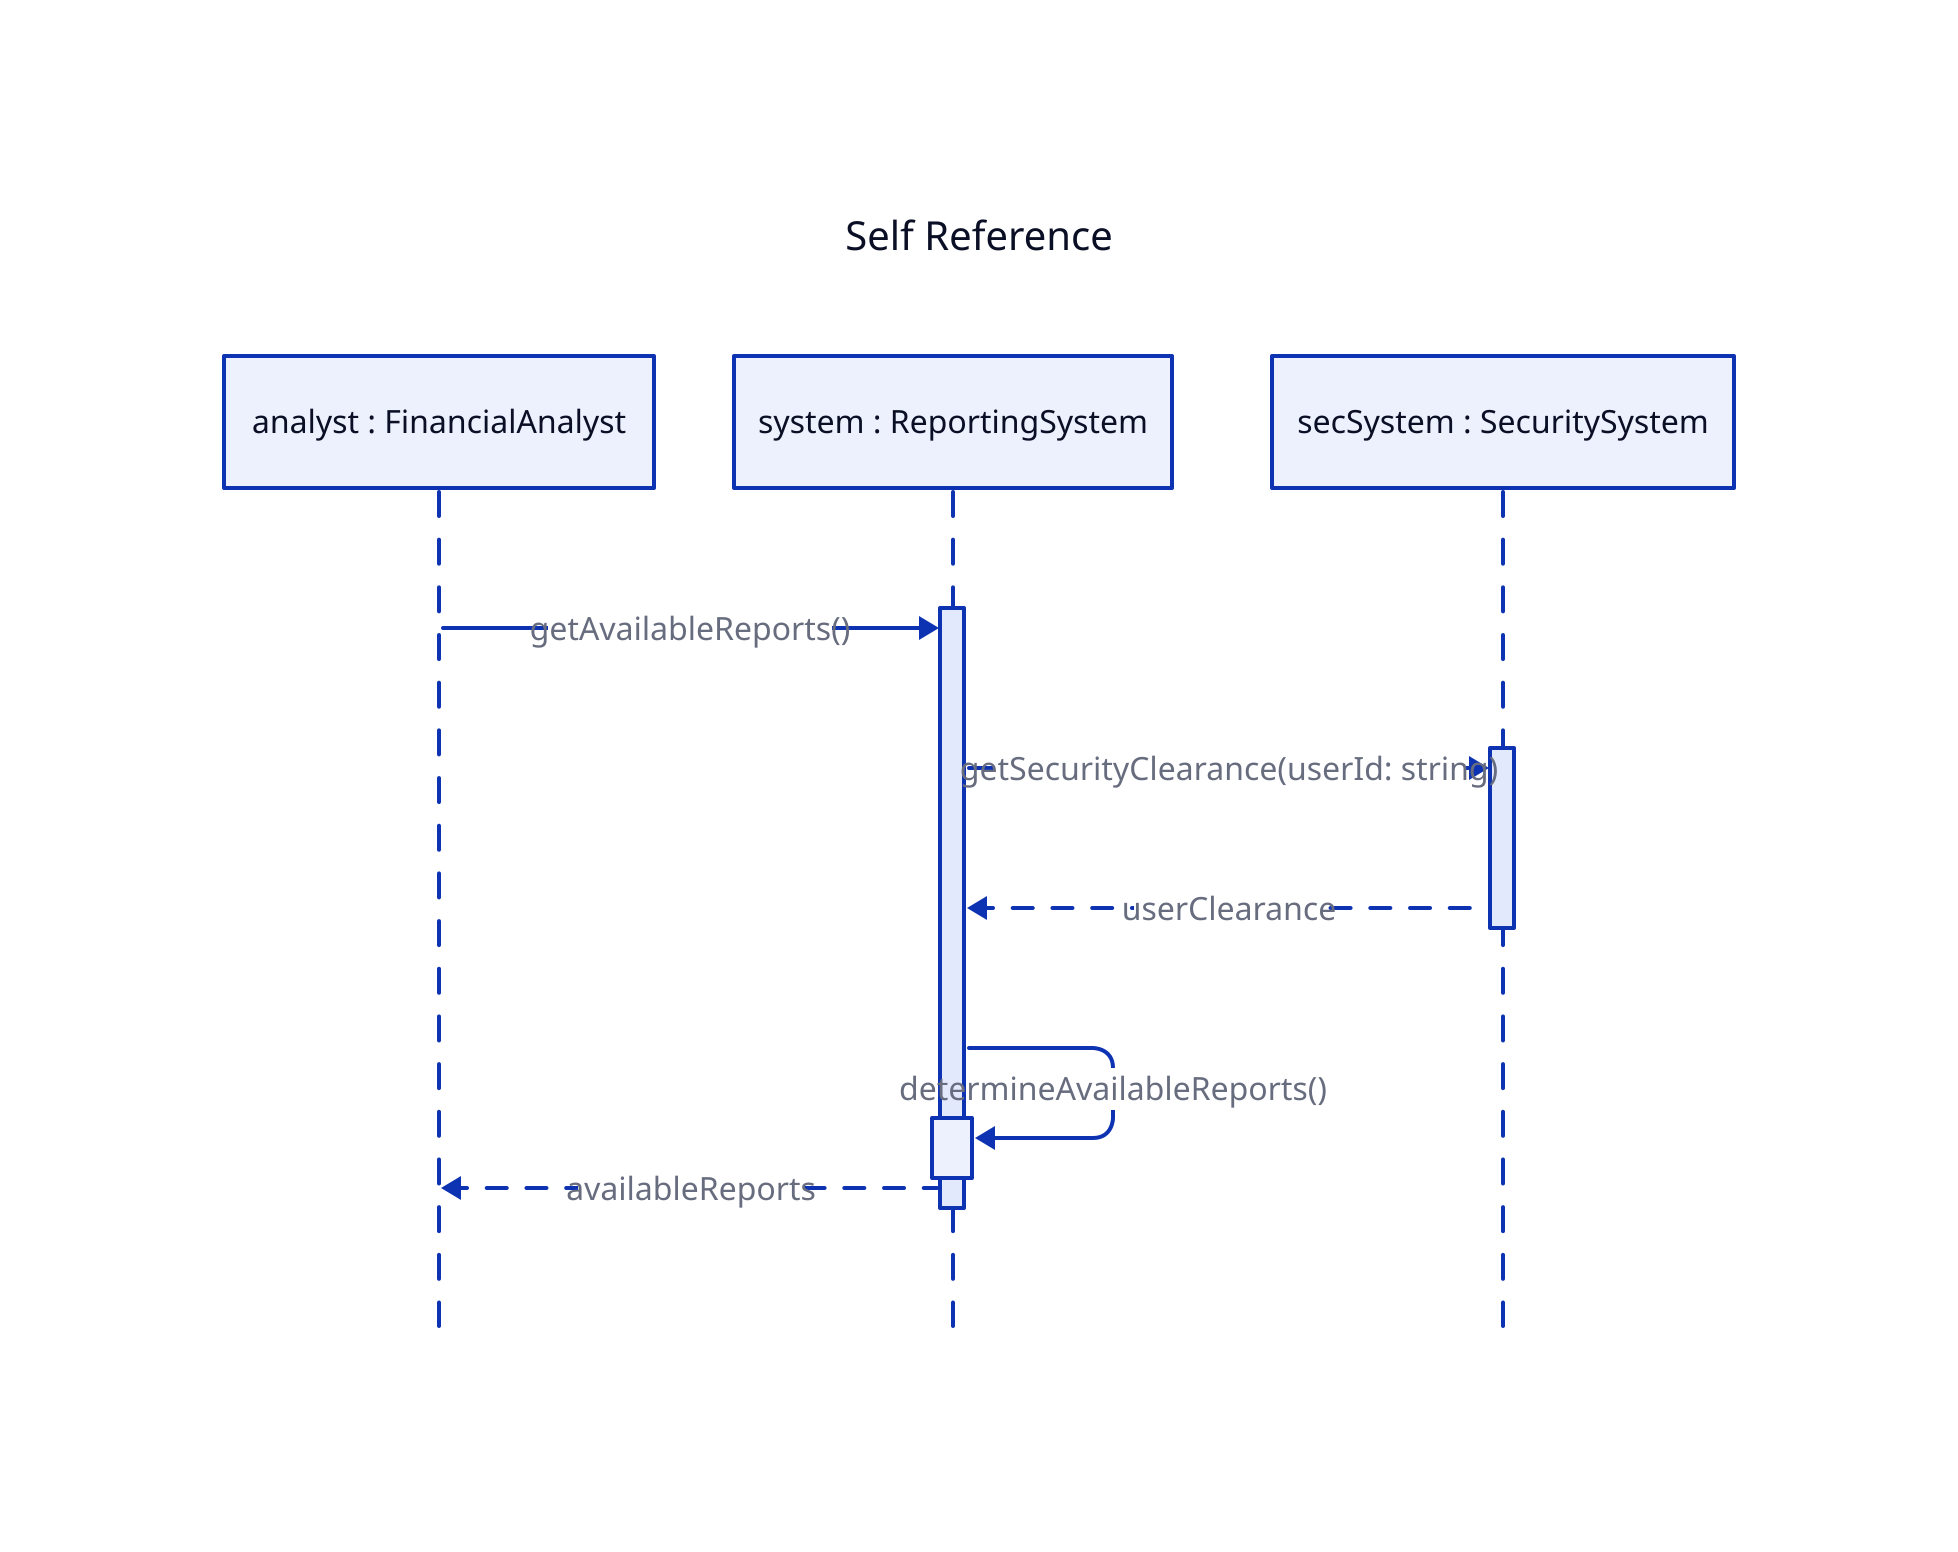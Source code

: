 Self Reference {
    # reference: https://developer.ibm.com/articles/the-sequence-diagram/
    shape: sequence_diagram
    style: {
        font-size: 20
    }

    analyst: analyst : FinancialAnalyst
    system: system : ReportingSystem
    secSystem: secSystem : SecuritySystem

    analyst -> system.lifeline: getAvailableReports()
    system.lifeline -> secSystem.lifeline: getSecurityClearance(userId: string)
    system.lifeline <- secSystem.lifeline: userClearance {
        style.stroke-dash: 5
    }

    system.lifeline -> system.lifeline.self: determineAvailableReports()
    analyst <- system.lifeline: availableReports {
        style.stroke-dash: 5
    }

}